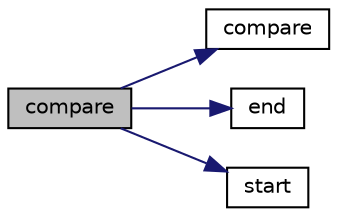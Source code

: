 digraph "compare"
{
  bgcolor="transparent";
  edge [fontname="Helvetica",fontsize="10",labelfontname="Helvetica",labelfontsize="10"];
  node [fontname="Helvetica",fontsize="10",shape=record];
  rankdir="LR";
  Node1 [label="compare",height=0.2,width=0.4,color="black", fillcolor="grey75", style="filled" fontcolor="black"];
  Node1 -> Node2 [color="midnightblue",fontsize="10",style="solid",fontname="Helvetica"];
  Node2 [label="compare",height=0.2,width=0.4,color="black",URL="$classFoam_1_1blockEdge.html#af510eaf76e5bf13b5719c8430221b9fe",tooltip="Compare the given start and end points with this curve. "];
  Node1 -> Node3 [color="midnightblue",fontsize="10",style="solid",fontname="Helvetica"];
  Node3 [label="end",height=0.2,width=0.4,color="black",URL="$classFoam_1_1blockEdge.html#a8ed0e876210c2c116b5694307a830518",tooltip="Return label of end point. "];
  Node1 -> Node4 [color="midnightblue",fontsize="10",style="solid",fontname="Helvetica"];
  Node4 [label="start",height=0.2,width=0.4,color="black",URL="$classFoam_1_1blockEdge.html#a96b607a9a9baa575783b4af443ef613f",tooltip="Return label of start point. "];
}
